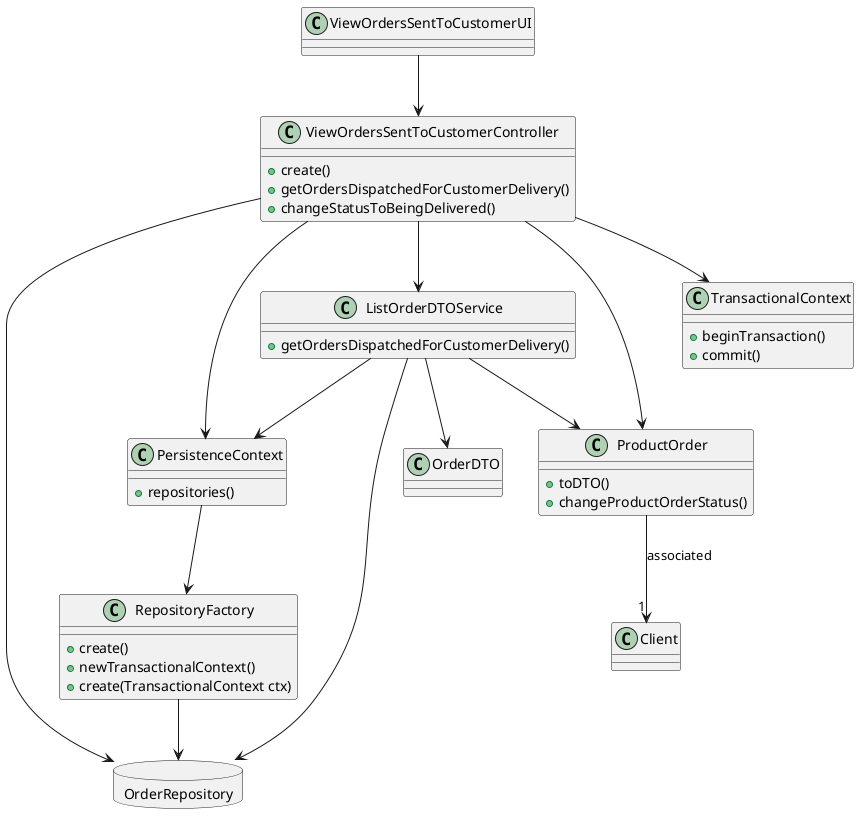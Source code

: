 @startuml
'https://plantuml.com/class-diagram

class ViewOrdersSentToCustomerUI{
}

class ViewOrdersSentToCustomerController{
+create()
+getOrdersDispatchedForCustomerDelivery()
+changeStatusToBeingDelivered()
}


class PersistenceContext{
+repositories()
}

class ListOrderDTOService{
+getOrdersDispatchedForCustomerDelivery()
}

class OrderDTO{
}

class ProductOrder{
+toDTO()
+changeProductOrderStatus()
}

class Client{
}

class RepositoryFactory{
+create()
+newTransactionalContext()
+create(TransactionalContext ctx)
}

database OrderRepository{
}


class TransactionalContext{
+beginTransaction()
+commit()
}


ViewOrdersSentToCustomerUI --> ViewOrdersSentToCustomerController

ViewOrdersSentToCustomerController-->PersistenceContext
ViewOrdersSentToCustomerController-->TransactionalContext
ViewOrdersSentToCustomerController-->OrderRepository
ViewOrdersSentToCustomerController-->ListOrderDTOService
ViewOrdersSentToCustomerController --> ProductOrder

PersistenceContext-->RepositoryFactory

RepositoryFactory-->OrderRepository

ListOrderDTOService-->PersistenceContext
ListOrderDTOService-->OrderRepository
ListOrderDTOService-->OrderDTO
ListOrderDTOService-->ProductOrder

ProductOrder --> "1" Client : associated

@enduml